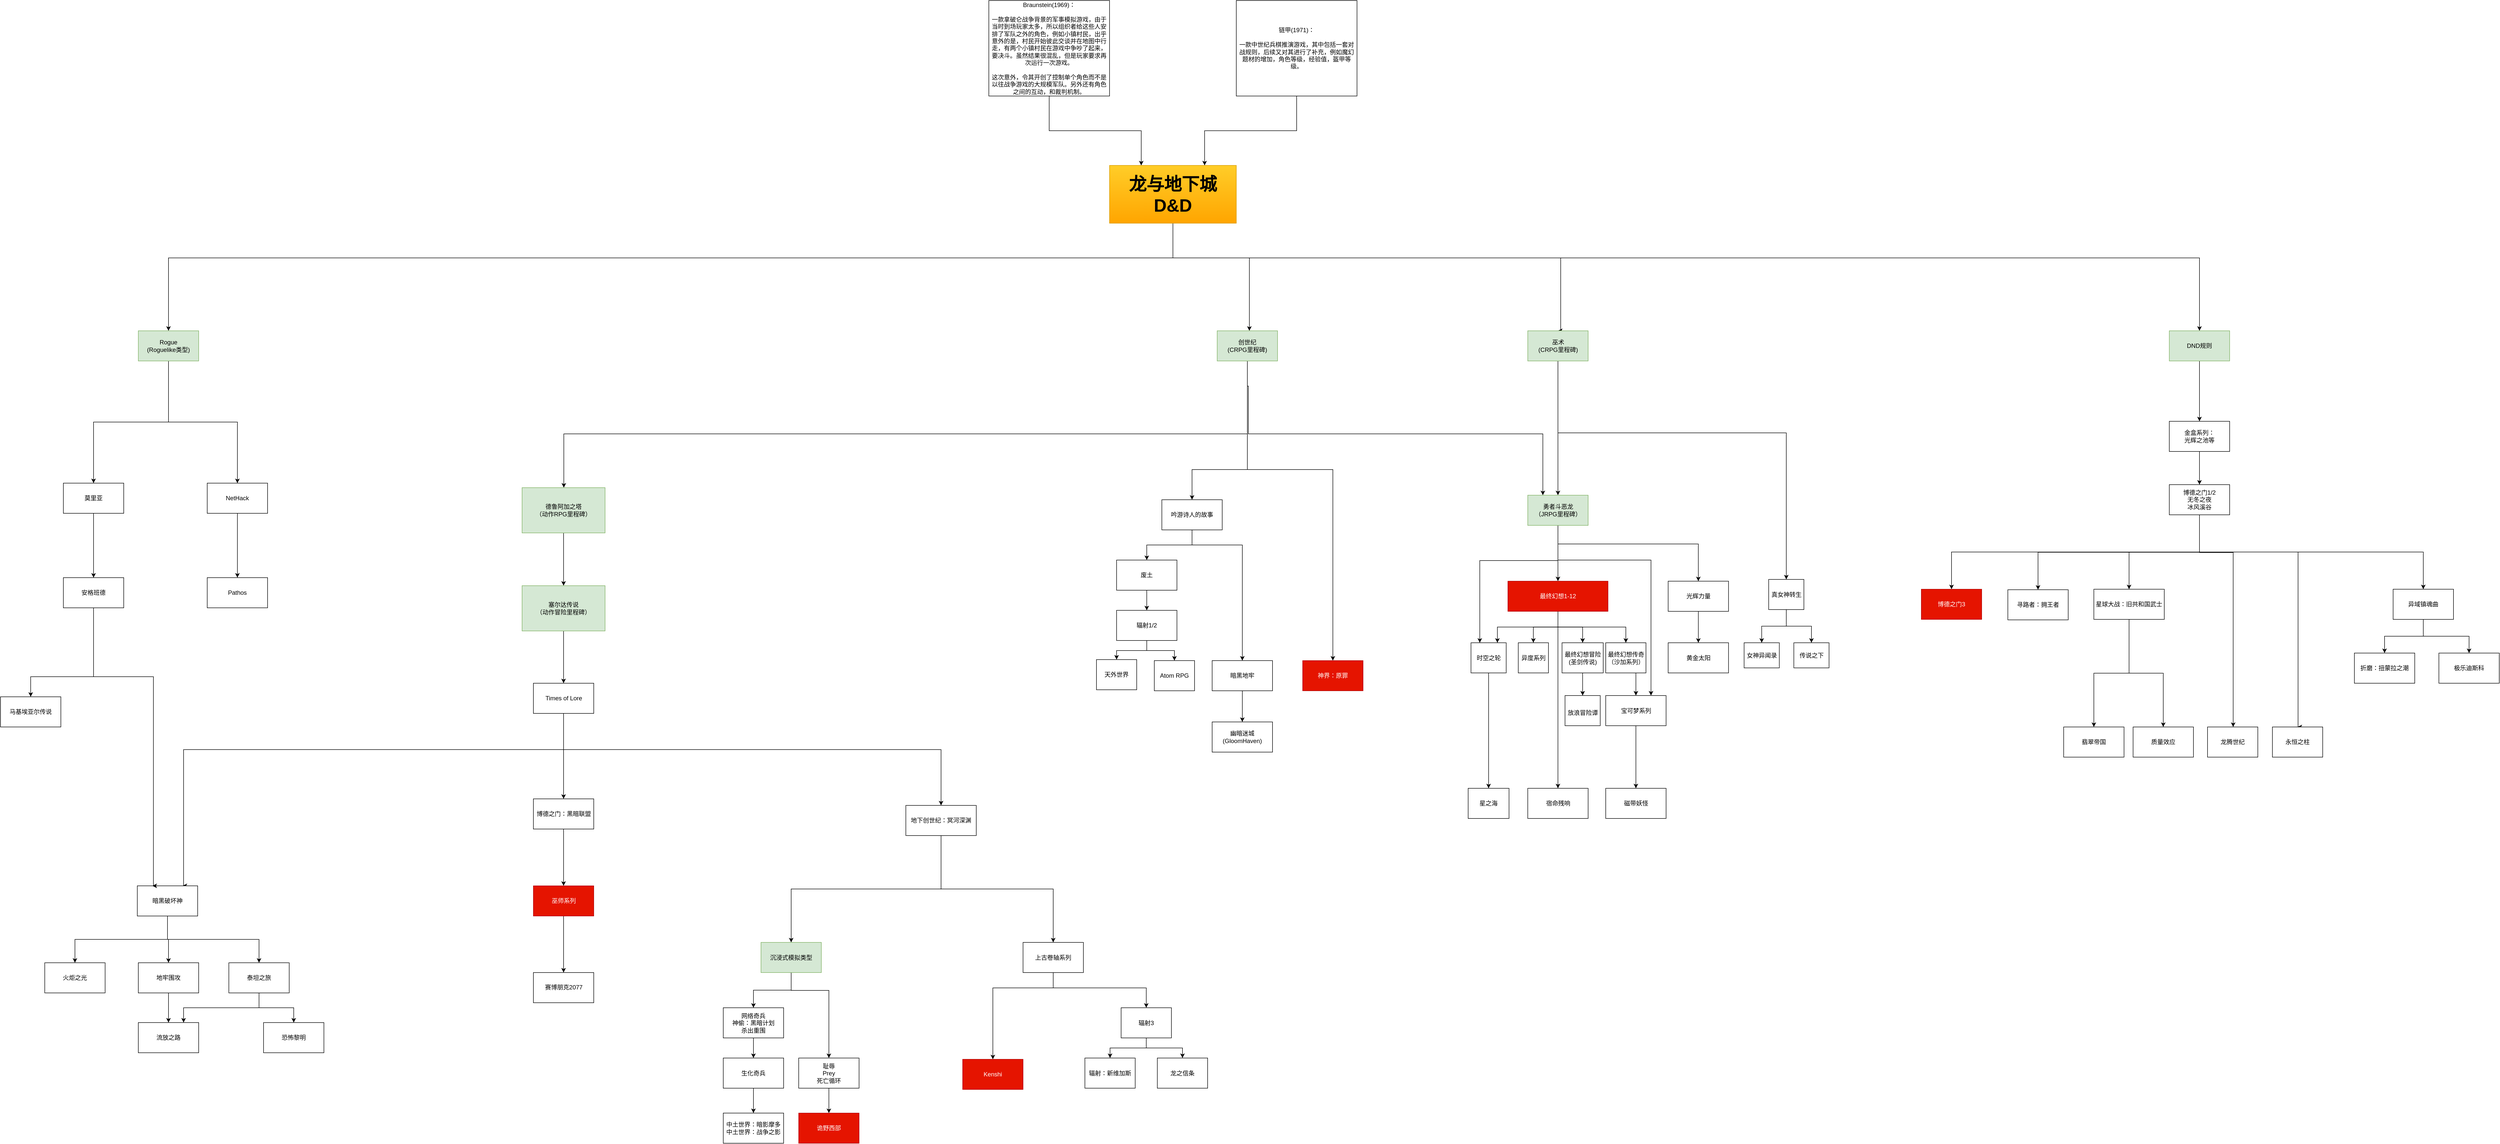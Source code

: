 <mxfile version="23.1.5" type="github">
  <diagram id="w-nJ-eyJlRG34p8Wt6uV" name="第 1 页">
    <mxGraphModel dx="7580" dy="3470" grid="0" gridSize="10" guides="1" tooltips="1" connect="1" arrows="1" fold="1" page="0" pageScale="1" pageWidth="827" pageHeight="1169" math="0" shadow="0">
      <root>
        <mxCell id="0" />
        <mxCell id="1" parent="0" />
        <mxCell id="O51LmECOLkoYSxK84_-_-6" style="edgeStyle=orthogonalEdgeStyle;rounded=0;orthogonalLoop=1;jettySize=auto;html=1;exitX=0.5;exitY=1;exitDx=0;exitDy=0;" parent="1" source="O51LmECOLkoYSxK84_-_-1" target="O51LmECOLkoYSxK84_-_-4" edge="1">
          <mxGeometry relative="1" as="geometry">
            <Array as="points">
              <mxPoint x="20" y="110" />
              <mxPoint x="172" y="110" />
            </Array>
          </mxGeometry>
        </mxCell>
        <mxCell id="O51LmECOLkoYSxK84_-_-15" style="edgeStyle=orthogonalEdgeStyle;rounded=0;orthogonalLoop=1;jettySize=auto;html=1;entryX=0.5;entryY=0;entryDx=0;entryDy=0;" parent="1" source="O51LmECOLkoYSxK84_-_-1" target="O51LmECOLkoYSxK84_-_-14" edge="1">
          <mxGeometry relative="1" as="geometry">
            <Array as="points">
              <mxPoint x="20" y="110" />
              <mxPoint x="2061" y="110" />
            </Array>
          </mxGeometry>
        </mxCell>
        <mxCell id="O51LmECOLkoYSxK84_-_-43" style="edgeStyle=orthogonalEdgeStyle;rounded=0;orthogonalLoop=1;jettySize=auto;html=1;entryX=0.5;entryY=0;entryDx=0;entryDy=0;" parent="1" source="O51LmECOLkoYSxK84_-_-1" target="-TDDyAZX5vg_yCtTEK7J-29" edge="1">
          <mxGeometry relative="1" as="geometry">
            <Array as="points">
              <mxPoint x="20" y="110" />
              <mxPoint x="-1977" y="110" />
            </Array>
          </mxGeometry>
        </mxCell>
        <mxCell id="-TDDyAZX5vg_yCtTEK7J-27" style="edgeStyle=orthogonalEdgeStyle;rounded=0;orthogonalLoop=1;jettySize=auto;html=1;exitX=0.5;exitY=1;exitDx=0;exitDy=0;entryX=0.5;entryY=0;entryDx=0;entryDy=0;" parent="1" source="O51LmECOLkoYSxK84_-_-1" target="O51LmECOLkoYSxK84_-_-5" edge="1">
          <mxGeometry relative="1" as="geometry">
            <Array as="points">
              <mxPoint x="20" y="110" />
              <mxPoint x="791" y="110" />
            </Array>
          </mxGeometry>
        </mxCell>
        <mxCell id="O51LmECOLkoYSxK84_-_-1" value="&lt;font style=&quot;font-size: 35px;&quot;&gt;&lt;b&gt;&lt;font style=&quot;font-size: 35px;&quot;&gt;龙与地下城&lt;/font&gt;D&amp;amp;D&lt;/b&gt;&lt;/font&gt;" style="rounded=0;whiteSpace=wrap;html=1;fillColor=#ffcd28;strokeColor=#d79b00;gradientColor=#ffa500;" parent="1" vertex="1">
          <mxGeometry x="-106" y="-74" width="252" height="115" as="geometry" />
        </mxCell>
        <mxCell id="GkkZgiXeQc9Gm0APtSh3-34" style="edgeStyle=orthogonalEdgeStyle;rounded=0;orthogonalLoop=1;jettySize=auto;html=1;exitX=0.5;exitY=1;exitDx=0;exitDy=0;entryX=0.5;entryY=0;entryDx=0;entryDy=0;" parent="1" source="O51LmECOLkoYSxK84_-_-4" target="GkkZgiXeQc9Gm0APtSh3-33" edge="1">
          <mxGeometry relative="1" as="geometry">
            <Array as="points">
              <mxPoint x="168" y="531" />
              <mxPoint x="58" y="531" />
            </Array>
          </mxGeometry>
        </mxCell>
        <mxCell id="GkkZgiXeQc9Gm0APtSh3-66" style="edgeStyle=orthogonalEdgeStyle;rounded=0;orthogonalLoop=1;jettySize=auto;html=1;exitX=0.5;exitY=1;exitDx=0;exitDy=0;entryX=0.5;entryY=0;entryDx=0;entryDy=0;" parent="1" source="O51LmECOLkoYSxK84_-_-4" target="GkkZgiXeQc9Gm0APtSh3-62" edge="1">
          <mxGeometry relative="1" as="geometry">
            <Array as="points">
              <mxPoint x="168" y="531" />
              <mxPoint x="338" y="531" />
            </Array>
          </mxGeometry>
        </mxCell>
        <mxCell id="GkkZgiXeQc9Gm0APtSh3-87" style="edgeStyle=orthogonalEdgeStyle;rounded=0;orthogonalLoop=1;jettySize=auto;html=1;exitX=0.5;exitY=1;exitDx=0;exitDy=0;" parent="1" source="O51LmECOLkoYSxK84_-_-4" target="O51LmECOLkoYSxK84_-_-29" edge="1">
          <mxGeometry relative="1" as="geometry">
            <Array as="points">
              <mxPoint x="168" y="460" />
              <mxPoint x="-1191" y="460" />
            </Array>
          </mxGeometry>
        </mxCell>
        <mxCell id="GkkZgiXeQc9Gm0APtSh3-88" style="edgeStyle=orthogonalEdgeStyle;rounded=0;orthogonalLoop=1;jettySize=auto;html=1;exitX=0.5;exitY=1;exitDx=0;exitDy=0;entryX=0.25;entryY=0;entryDx=0;entryDy=0;" parent="1" source="O51LmECOLkoYSxK84_-_-4" target="O51LmECOLkoYSxK84_-_-8" edge="1">
          <mxGeometry relative="1" as="geometry">
            <Array as="points">
              <mxPoint x="168" y="365" />
              <mxPoint x="170" y="365" />
              <mxPoint x="170" y="460" />
              <mxPoint x="756" y="460" />
            </Array>
          </mxGeometry>
        </mxCell>
        <mxCell id="O51LmECOLkoYSxK84_-_-4" value="&lt;div&gt;创世纪&lt;/div&gt;&lt;div&gt;(CRPG里程碑)&lt;br&gt;&lt;/div&gt;" style="rounded=0;whiteSpace=wrap;html=1;fillColor=#d5e8d4;strokeColor=#82b366;" parent="1" vertex="1">
          <mxGeometry x="108" y="255" width="120" height="60" as="geometry" />
        </mxCell>
        <mxCell id="GkkZgiXeQc9Gm0APtSh3-84" style="edgeStyle=orthogonalEdgeStyle;rounded=0;orthogonalLoop=1;jettySize=auto;html=1;exitX=0.5;exitY=1;exitDx=0;exitDy=0;entryX=0.5;entryY=0;entryDx=0;entryDy=0;" parent="1" source="O51LmECOLkoYSxK84_-_-5" target="GkkZgiXeQc9Gm0APtSh3-2" edge="1">
          <mxGeometry relative="1" as="geometry">
            <Array as="points">
              <mxPoint x="791" y="458" />
              <mxPoint x="1245" y="458" />
            </Array>
          </mxGeometry>
        </mxCell>
        <mxCell id="-TDDyAZX5vg_yCtTEK7J-61" style="edgeStyle=orthogonalEdgeStyle;rounded=0;orthogonalLoop=1;jettySize=auto;html=1;exitX=0.5;exitY=1;exitDx=0;exitDy=0;entryX=0.5;entryY=0;entryDx=0;entryDy=0;" parent="1" source="O51LmECOLkoYSxK84_-_-5" target="O51LmECOLkoYSxK84_-_-8" edge="1">
          <mxGeometry relative="1" as="geometry">
            <Array as="points">
              <mxPoint x="786" y="385" />
              <mxPoint x="786" y="385" />
            </Array>
          </mxGeometry>
        </mxCell>
        <mxCell id="O51LmECOLkoYSxK84_-_-5" value="&lt;div&gt;巫术&lt;/div&gt;&lt;div&gt;(CRPG里程碑)&lt;br&gt;&lt;/div&gt;" style="rounded=0;whiteSpace=wrap;html=1;fillColor=#d5e8d4;strokeColor=#82b366;" parent="1" vertex="1">
          <mxGeometry x="725.51" y="255" width="120" height="60" as="geometry" />
        </mxCell>
        <mxCell id="4LCnpBkKu6pFPKdTCTja-15" style="edgeStyle=orthogonalEdgeStyle;rounded=0;orthogonalLoop=1;jettySize=auto;html=1;exitX=0.5;exitY=1;exitDx=0;exitDy=0;entryX=0.5;entryY=0;entryDx=0;entryDy=0;" parent="1" source="O51LmECOLkoYSxK84_-_-8" target="EsOjQUVbrkSsDcICeVrX-1" edge="1">
          <mxGeometry relative="1" as="geometry" />
        </mxCell>
        <mxCell id="GkkZgiXeQc9Gm0APtSh3-78" style="edgeStyle=orthogonalEdgeStyle;rounded=0;orthogonalLoop=1;jettySize=auto;html=1;exitX=0.5;exitY=1;exitDx=0;exitDy=0;entryX=0.25;entryY=0;entryDx=0;entryDy=0;" parent="1" source="O51LmECOLkoYSxK84_-_-8" target="4LCnpBkKu6pFPKdTCTja-20" edge="1">
          <mxGeometry relative="1" as="geometry">
            <Array as="points">
              <mxPoint x="785.64" y="712" />
              <mxPoint x="629.64" y="712" />
            </Array>
          </mxGeometry>
        </mxCell>
        <mxCell id="GkkZgiXeQc9Gm0APtSh3-79" style="edgeStyle=orthogonalEdgeStyle;rounded=0;orthogonalLoop=1;jettySize=auto;html=1;exitX=0.5;exitY=1;exitDx=0;exitDy=0;entryX=0.75;entryY=0;entryDx=0;entryDy=0;" parent="1" source="O51LmECOLkoYSxK84_-_-8" target="4LCnpBkKu6pFPKdTCTja-3" edge="1">
          <mxGeometry relative="1" as="geometry">
            <Array as="points">
              <mxPoint x="785.64" y="711" />
              <mxPoint x="970.64" y="711" />
            </Array>
          </mxGeometry>
        </mxCell>
        <mxCell id="-TDDyAZX5vg_yCtTEK7J-46" style="edgeStyle=orthogonalEdgeStyle;rounded=0;orthogonalLoop=1;jettySize=auto;html=1;exitX=0.5;exitY=1;exitDx=0;exitDy=0;entryX=0.5;entryY=0;entryDx=0;entryDy=0;" parent="1" source="O51LmECOLkoYSxK84_-_-8" target="-TDDyAZX5vg_yCtTEK7J-19" edge="1">
          <mxGeometry relative="1" as="geometry">
            <Array as="points">
              <mxPoint x="785.64" y="679" />
              <mxPoint x="1064.64" y="679" />
            </Array>
          </mxGeometry>
        </mxCell>
        <mxCell id="O51LmECOLkoYSxK84_-_-8" value="&lt;div&gt;勇者斗恶龙&lt;/div&gt;&lt;div&gt;（JRPG里程碑）&lt;br&gt;&lt;/div&gt;" style="rounded=0;whiteSpace=wrap;html=1;fillColor=#d5e8d4;strokeColor=#82b366;" parent="1" vertex="1">
          <mxGeometry x="725.51" y="582" width="120" height="60" as="geometry" />
        </mxCell>
        <mxCell id="GkkZgiXeQc9Gm0APtSh3-57" style="edgeStyle=orthogonalEdgeStyle;rounded=0;orthogonalLoop=1;jettySize=auto;html=1;exitX=0.5;exitY=1;exitDx=0;exitDy=0;" parent="1" source="O51LmECOLkoYSxK84_-_-14" target="O51LmECOLkoYSxK84_-_-16" edge="1">
          <mxGeometry relative="1" as="geometry" />
        </mxCell>
        <mxCell id="O51LmECOLkoYSxK84_-_-14" value="DND规则" style="rounded=0;whiteSpace=wrap;html=1;fillColor=#d5e8d4;strokeColor=#82b366;" parent="1" vertex="1">
          <mxGeometry x="2001" y="255" width="120" height="60" as="geometry" />
        </mxCell>
        <mxCell id="-TDDyAZX5vg_yCtTEK7J-1" style="edgeStyle=orthogonalEdgeStyle;rounded=0;orthogonalLoop=1;jettySize=auto;html=1;exitX=0.5;exitY=1;exitDx=0;exitDy=0;entryX=0.5;entryY=0;entryDx=0;entryDy=0;" parent="1" source="O51LmECOLkoYSxK84_-_-16" target="O51LmECOLkoYSxK84_-_-17" edge="1">
          <mxGeometry relative="1" as="geometry" />
        </mxCell>
        <mxCell id="O51LmECOLkoYSxK84_-_-16" value="&lt;div&gt;金盒系列：&lt;/div&gt;&lt;div&gt;光辉之池等&lt;br&gt;&lt;/div&gt;" style="rounded=0;whiteSpace=wrap;html=1;" parent="1" vertex="1">
          <mxGeometry x="2001" y="435" width="120" height="60" as="geometry" />
        </mxCell>
        <mxCell id="GkkZgiXeQc9Gm0APtSh3-20" style="edgeStyle=orthogonalEdgeStyle;rounded=0;orthogonalLoop=1;jettySize=auto;html=1;exitX=0.5;exitY=1;exitDx=0;exitDy=0;" parent="1" source="O51LmECOLkoYSxK84_-_-17" target="4LCnpBkKu6pFPKdTCTja-29" edge="1">
          <mxGeometry relative="1" as="geometry" />
        </mxCell>
        <mxCell id="GkkZgiXeQc9Gm0APtSh3-21" style="edgeStyle=orthogonalEdgeStyle;rounded=0;orthogonalLoop=1;jettySize=auto;html=1;exitX=0.5;exitY=1;exitDx=0;exitDy=0;" parent="1" source="O51LmECOLkoYSxK84_-_-17" target="GkkZgiXeQc9Gm0APtSh3-22" edge="1">
          <mxGeometry relative="1" as="geometry">
            <mxPoint x="2141.0" y="669" as="targetPoint" />
            <Array as="points">
              <mxPoint x="2061" y="696" />
              <mxPoint x="2128" y="696" />
            </Array>
          </mxGeometry>
        </mxCell>
        <mxCell id="GkkZgiXeQc9Gm0APtSh3-30" style="edgeStyle=orthogonalEdgeStyle;rounded=0;orthogonalLoop=1;jettySize=auto;html=1;exitX=0.5;exitY=1;exitDx=0;exitDy=0;entryX=0.5;entryY=0;entryDx=0;entryDy=0;" parent="1" source="O51LmECOLkoYSxK84_-_-17" target="GkkZgiXeQc9Gm0APtSh3-29" edge="1">
          <mxGeometry relative="1" as="geometry">
            <Array as="points">
              <mxPoint x="2061" y="695" />
              <mxPoint x="2257" y="695" />
            </Array>
          </mxGeometry>
        </mxCell>
        <mxCell id="-TDDyAZX5vg_yCtTEK7J-24" style="edgeStyle=orthogonalEdgeStyle;rounded=0;orthogonalLoop=1;jettySize=auto;html=1;exitX=0.5;exitY=1;exitDx=0;exitDy=0;" parent="1" source="O51LmECOLkoYSxK84_-_-17" target="O51LmECOLkoYSxK84_-_-19" edge="1">
          <mxGeometry relative="1" as="geometry" />
        </mxCell>
        <mxCell id="-TDDyAZX5vg_yCtTEK7J-26" style="edgeStyle=orthogonalEdgeStyle;rounded=0;orthogonalLoop=1;jettySize=auto;html=1;exitX=0.5;exitY=1;exitDx=0;exitDy=0;entryX=0.5;entryY=0;entryDx=0;entryDy=0;" parent="1" source="O51LmECOLkoYSxK84_-_-17" target="O51LmECOLkoYSxK84_-_-22" edge="1">
          <mxGeometry relative="1" as="geometry" />
        </mxCell>
        <mxCell id="-TDDyAZX5vg_yCtTEK7J-28" style="edgeStyle=orthogonalEdgeStyle;rounded=0;orthogonalLoop=1;jettySize=auto;html=1;exitX=0.5;exitY=1;exitDx=0;exitDy=0;" parent="1" source="O51LmECOLkoYSxK84_-_-17" target="O51LmECOLkoYSxK84_-_-61" edge="1">
          <mxGeometry relative="1" as="geometry" />
        </mxCell>
        <mxCell id="O51LmECOLkoYSxK84_-_-17" value="&lt;div&gt;博德之门1/2&lt;/div&gt;&lt;div&gt;无冬之夜&lt;/div&gt;&lt;div&gt;冰风溪谷&lt;br&gt;&lt;/div&gt;" style="rounded=0;whiteSpace=wrap;html=1;" parent="1" vertex="1">
          <mxGeometry x="2001" y="561" width="120" height="60" as="geometry" />
        </mxCell>
        <mxCell id="O51LmECOLkoYSxK84_-_-19" value="博德之门3" style="rounded=0;whiteSpace=wrap;html=1;fillColor=#e51400;fontColor=#ffffff;strokeColor=#B20000;" parent="1" vertex="1">
          <mxGeometry x="1508" y="769" width="120" height="60" as="geometry" />
        </mxCell>
        <mxCell id="4LCnpBkKu6pFPKdTCTja-23" style="edgeStyle=orthogonalEdgeStyle;rounded=0;orthogonalLoop=1;jettySize=auto;html=1;exitX=0.5;exitY=1;exitDx=0;exitDy=0;entryX=0.5;entryY=0;entryDx=0;entryDy=0;" parent="1" source="O51LmECOLkoYSxK84_-_-22" target="O51LmECOLkoYSxK84_-_-23" edge="1">
          <mxGeometry relative="1" as="geometry" />
        </mxCell>
        <mxCell id="GkkZgiXeQc9Gm0APtSh3-55" style="edgeStyle=orthogonalEdgeStyle;rounded=0;orthogonalLoop=1;jettySize=auto;html=1;exitX=0.5;exitY=1;exitDx=0;exitDy=0;entryX=0.5;entryY=0;entryDx=0;entryDy=0;" parent="1" source="O51LmECOLkoYSxK84_-_-22" target="GkkZgiXeQc9Gm0APtSh3-54" edge="1">
          <mxGeometry relative="1" as="geometry" />
        </mxCell>
        <mxCell id="O51LmECOLkoYSxK84_-_-22" value="异域镇魂曲" style="rounded=0;whiteSpace=wrap;html=1;" parent="1" vertex="1">
          <mxGeometry x="2446" y="769" width="120" height="60" as="geometry" />
        </mxCell>
        <mxCell id="O51LmECOLkoYSxK84_-_-23" value="极乐迪斯科" style="rounded=0;whiteSpace=wrap;html=1;" parent="1" vertex="1">
          <mxGeometry x="2537" y="896" width="120" height="60" as="geometry" />
        </mxCell>
        <mxCell id="GkkZgiXeQc9Gm0APtSh3-26" style="edgeStyle=orthogonalEdgeStyle;rounded=0;orthogonalLoop=1;jettySize=auto;html=1;exitX=0.5;exitY=1;exitDx=0;exitDy=0;" parent="1" source="O51LmECOLkoYSxK84_-_-26" target="O51LmECOLkoYSxK84_-_-37" edge="1">
          <mxGeometry relative="1" as="geometry" />
        </mxCell>
        <mxCell id="GkkZgiXeQc9Gm0APtSh3-65" style="edgeStyle=orthogonalEdgeStyle;rounded=0;orthogonalLoop=1;jettySize=auto;html=1;exitX=0.5;exitY=1;exitDx=0;exitDy=0;entryX=0.5;entryY=0;entryDx=0;entryDy=0;" parent="1" source="O51LmECOLkoYSxK84_-_-26" target="O51LmECOLkoYSxK84_-_-39" edge="1">
          <mxGeometry relative="1" as="geometry" />
        </mxCell>
        <mxCell id="O51LmECOLkoYSxK84_-_-26" value="地下创世纪：冥河深渊" style="rounded=0;whiteSpace=wrap;html=1;" parent="1" vertex="1">
          <mxGeometry x="-511" y="1199" width="140" height="60" as="geometry" />
        </mxCell>
        <mxCell id="O51LmECOLkoYSxK84_-_-32" style="edgeStyle=orthogonalEdgeStyle;rounded=0;orthogonalLoop=1;jettySize=auto;html=1;entryX=0.5;entryY=0;entryDx=0;entryDy=0;" parent="1" source="O51LmECOLkoYSxK84_-_-29" target="O51LmECOLkoYSxK84_-_-31" edge="1">
          <mxGeometry relative="1" as="geometry" />
        </mxCell>
        <mxCell id="O51LmECOLkoYSxK84_-_-29" value="&lt;div&gt;德鲁阿加之塔&lt;/div&gt;&lt;div&gt;（动作RPG里程碑）&lt;br&gt;&lt;/div&gt;" style="rounded=0;whiteSpace=wrap;html=1;fillColor=#d5e8d4;strokeColor=#82b366;" parent="1" vertex="1">
          <mxGeometry x="-1274" y="567" width="165" height="90" as="geometry" />
        </mxCell>
        <mxCell id="O51LmECOLkoYSxK84_-_-35" style="edgeStyle=orthogonalEdgeStyle;rounded=0;orthogonalLoop=1;jettySize=auto;html=1;exitX=0.5;exitY=1;exitDx=0;exitDy=0;entryX=0.5;entryY=0;entryDx=0;entryDy=0;" parent="1" source="O51LmECOLkoYSxK84_-_-31" target="O51LmECOLkoYSxK84_-_-33" edge="1">
          <mxGeometry relative="1" as="geometry" />
        </mxCell>
        <mxCell id="O51LmECOLkoYSxK84_-_-31" value="&lt;div&gt;塞尔达传说&lt;/div&gt;&lt;div&gt;（动作冒险里程碑）&lt;br&gt;&lt;/div&gt;" style="rounded=0;whiteSpace=wrap;html=1;fillColor=#d5e8d4;strokeColor=#82b366;" parent="1" vertex="1">
          <mxGeometry x="-1274" y="762" width="165" height="90" as="geometry" />
        </mxCell>
        <mxCell id="O51LmECOLkoYSxK84_-_-55" style="edgeStyle=orthogonalEdgeStyle;rounded=0;orthogonalLoop=1;jettySize=auto;html=1;exitX=0.5;exitY=1;exitDx=0;exitDy=0;" parent="1" source="O51LmECOLkoYSxK84_-_-33" target="O51LmECOLkoYSxK84_-_-48" edge="1">
          <mxGeometry relative="1" as="geometry" />
        </mxCell>
        <mxCell id="GkkZgiXeQc9Gm0APtSh3-85" style="edgeStyle=orthogonalEdgeStyle;rounded=0;orthogonalLoop=1;jettySize=auto;html=1;exitX=0.5;exitY=1;exitDx=0;exitDy=0;entryX=0.75;entryY=0;entryDx=0;entryDy=0;" parent="1" source="O51LmECOLkoYSxK84_-_-33" target="O51LmECOLkoYSxK84_-_-46" edge="1">
          <mxGeometry relative="1" as="geometry">
            <Array as="points">
              <mxPoint x="-1191" y="1088" />
              <mxPoint x="-1947" y="1088" />
              <mxPoint x="-1947" y="1359" />
            </Array>
          </mxGeometry>
        </mxCell>
        <mxCell id="GkkZgiXeQc9Gm0APtSh3-86" style="edgeStyle=orthogonalEdgeStyle;rounded=0;orthogonalLoop=1;jettySize=auto;html=1;exitX=0.5;exitY=1;exitDx=0;exitDy=0;entryX=0.5;entryY=0;entryDx=0;entryDy=0;" parent="1" source="O51LmECOLkoYSxK84_-_-33" target="O51LmECOLkoYSxK84_-_-26" edge="1">
          <mxGeometry relative="1" as="geometry">
            <Array as="points">
              <mxPoint x="-1191" y="1088" />
              <mxPoint x="-441" y="1088" />
            </Array>
          </mxGeometry>
        </mxCell>
        <mxCell id="O51LmECOLkoYSxK84_-_-33" value="Times of Lore" style="rounded=0;whiteSpace=wrap;html=1;" parent="1" vertex="1">
          <mxGeometry x="-1251.5" y="956" width="120" height="60" as="geometry" />
        </mxCell>
        <mxCell id="GkkZgiXeQc9Gm0APtSh3-25" style="edgeStyle=orthogonalEdgeStyle;rounded=0;orthogonalLoop=1;jettySize=auto;html=1;exitX=0.5;exitY=1;exitDx=0;exitDy=0;entryX=0.5;entryY=0;entryDx=0;entryDy=0;" parent="1" source="O51LmECOLkoYSxK84_-_-37" target="GkkZgiXeQc9Gm0APtSh3-12" edge="1">
          <mxGeometry relative="1" as="geometry">
            <Array as="points">
              <mxPoint x="-218" y="1562" />
              <mxPoint x="-33" y="1562" />
            </Array>
          </mxGeometry>
        </mxCell>
        <mxCell id="-TDDyAZX5vg_yCtTEK7J-53" style="edgeStyle=orthogonalEdgeStyle;rounded=0;orthogonalLoop=1;jettySize=auto;html=1;exitX=0.5;exitY=1;exitDx=0;exitDy=0;" parent="1" source="O51LmECOLkoYSxK84_-_-37" target="EsOjQUVbrkSsDcICeVrX-3" edge="1">
          <mxGeometry relative="1" as="geometry">
            <Array as="points">
              <mxPoint x="-218" y="1562" />
              <mxPoint x="-338" y="1562" />
            </Array>
          </mxGeometry>
        </mxCell>
        <mxCell id="O51LmECOLkoYSxK84_-_-37" value="上古卷轴系列" style="rounded=0;whiteSpace=wrap;html=1;" parent="1" vertex="1">
          <mxGeometry x="-278" y="1471.5" width="120" height="60" as="geometry" />
        </mxCell>
        <mxCell id="GkkZgiXeQc9Gm0APtSh3-7" style="edgeStyle=orthogonalEdgeStyle;rounded=0;orthogonalLoop=1;jettySize=auto;html=1;exitX=0.5;exitY=1;exitDx=0;exitDy=0;" parent="1" source="O51LmECOLkoYSxK84_-_-39" target="GkkZgiXeQc9Gm0APtSh3-6" edge="1">
          <mxGeometry relative="1" as="geometry" />
        </mxCell>
        <mxCell id="GkkZgiXeQc9Gm0APtSh3-9" style="edgeStyle=orthogonalEdgeStyle;rounded=0;orthogonalLoop=1;jettySize=auto;html=1;exitX=0.5;exitY=1;exitDx=0;exitDy=0;entryX=0.5;entryY=0;entryDx=0;entryDy=0;" parent="1" source="O51LmECOLkoYSxK84_-_-39" target="GkkZgiXeQc9Gm0APtSh3-8" edge="1">
          <mxGeometry relative="1" as="geometry">
            <Array as="points">
              <mxPoint x="-739" y="1567" />
              <mxPoint x="-664" y="1567" />
            </Array>
          </mxGeometry>
        </mxCell>
        <mxCell id="O51LmECOLkoYSxK84_-_-39" value="沉浸式模拟类型" style="rounded=0;whiteSpace=wrap;html=1;fillColor=#d5e8d4;strokeColor=#82b366;" parent="1" vertex="1">
          <mxGeometry x="-799" y="1471.5" width="120" height="60" as="geometry" />
        </mxCell>
        <mxCell id="-TDDyAZX5vg_yCtTEK7J-5" style="edgeStyle=orthogonalEdgeStyle;rounded=0;orthogonalLoop=1;jettySize=auto;html=1;exitX=0.5;exitY=1;exitDx=0;exitDy=0;entryX=0.5;entryY=0;entryDx=0;entryDy=0;" parent="1" source="O51LmECOLkoYSxK84_-_-46" target="-TDDyAZX5vg_yCtTEK7J-4" edge="1">
          <mxGeometry relative="1" as="geometry" />
        </mxCell>
        <mxCell id="-TDDyAZX5vg_yCtTEK7J-7" style="edgeStyle=orthogonalEdgeStyle;rounded=0;orthogonalLoop=1;jettySize=auto;html=1;exitX=0.5;exitY=1;exitDx=0;exitDy=0;entryX=0.5;entryY=0;entryDx=0;entryDy=0;" parent="1" source="O51LmECOLkoYSxK84_-_-46" target="-TDDyAZX5vg_yCtTEK7J-6" edge="1">
          <mxGeometry relative="1" as="geometry" />
        </mxCell>
        <mxCell id="-TDDyAZX5vg_yCtTEK7J-11" style="edgeStyle=orthogonalEdgeStyle;rounded=0;orthogonalLoop=1;jettySize=auto;html=1;exitX=0.5;exitY=1;exitDx=0;exitDy=0;entryX=0.5;entryY=0;entryDx=0;entryDy=0;" parent="1" source="O51LmECOLkoYSxK84_-_-46" target="-TDDyAZX5vg_yCtTEK7J-10" edge="1">
          <mxGeometry relative="1" as="geometry" />
        </mxCell>
        <mxCell id="O51LmECOLkoYSxK84_-_-46" value="暗黑破坏神" style="rounded=0;whiteSpace=wrap;html=1;" parent="1" vertex="1">
          <mxGeometry x="-2039" y="1359" width="120" height="60" as="geometry" />
        </mxCell>
        <mxCell id="O51LmECOLkoYSxK84_-_-51" style="edgeStyle=orthogonalEdgeStyle;rounded=0;orthogonalLoop=1;jettySize=auto;html=1;exitX=0.5;exitY=1;exitDx=0;exitDy=0;" parent="1" source="O51LmECOLkoYSxK84_-_-48" target="O51LmECOLkoYSxK84_-_-50" edge="1">
          <mxGeometry relative="1" as="geometry" />
        </mxCell>
        <mxCell id="O51LmECOLkoYSxK84_-_-48" value="博德之门：黑暗联盟" style="rounded=0;whiteSpace=wrap;html=1;" parent="1" vertex="1">
          <mxGeometry x="-1251.5" y="1186" width="120" height="60" as="geometry" />
        </mxCell>
        <mxCell id="-TDDyAZX5vg_yCtTEK7J-47" style="edgeStyle=orthogonalEdgeStyle;rounded=0;orthogonalLoop=1;jettySize=auto;html=1;exitX=0.5;exitY=1;exitDx=0;exitDy=0;" parent="1" source="O51LmECOLkoYSxK84_-_-50" target="-TDDyAZX5vg_yCtTEK7J-48" edge="1">
          <mxGeometry relative="1" as="geometry">
            <mxPoint x="-1192" y="1549.667" as="targetPoint" />
          </mxGeometry>
        </mxCell>
        <mxCell id="O51LmECOLkoYSxK84_-_-50" value="巫师系列" style="rounded=0;whiteSpace=wrap;html=1;fillColor=#e51400;fontColor=#ffffff;strokeColor=#B20000;" parent="1" vertex="1">
          <mxGeometry x="-1251.5" y="1359" width="120" height="60" as="geometry" />
        </mxCell>
        <mxCell id="O51LmECOLkoYSxK84_-_-60" style="edgeStyle=orthogonalEdgeStyle;rounded=0;orthogonalLoop=1;jettySize=auto;html=1;entryX=0.5;entryY=0;entryDx=0;entryDy=0;" parent="1" source="O51LmECOLkoYSxK84_-_-57" target="O51LmECOLkoYSxK84_-_-59" edge="1">
          <mxGeometry relative="1" as="geometry" />
        </mxCell>
        <mxCell id="O51LmECOLkoYSxK84_-_-57" value="废土" style="rounded=0;whiteSpace=wrap;html=1;" parent="1" vertex="1">
          <mxGeometry x="-92" y="711" width="120" height="60" as="geometry" />
        </mxCell>
        <mxCell id="GkkZgiXeQc9Gm0APtSh3-31" style="edgeStyle=orthogonalEdgeStyle;rounded=0;orthogonalLoop=1;jettySize=auto;html=1;exitX=0.5;exitY=1;exitDx=0;exitDy=0;" parent="1" source="O51LmECOLkoYSxK84_-_-59" target="GkkZgiXeQc9Gm0APtSh3-32" edge="1">
          <mxGeometry relative="1" as="geometry">
            <mxPoint x="-32.333" y="921" as="targetPoint" />
          </mxGeometry>
        </mxCell>
        <mxCell id="-TDDyAZX5vg_yCtTEK7J-50" style="edgeStyle=orthogonalEdgeStyle;rounded=0;orthogonalLoop=1;jettySize=auto;html=1;exitX=0.5;exitY=1;exitDx=0;exitDy=0;entryX=0.5;entryY=0;entryDx=0;entryDy=0;" parent="1" source="O51LmECOLkoYSxK84_-_-59" target="-TDDyAZX5vg_yCtTEK7J-49" edge="1">
          <mxGeometry relative="1" as="geometry" />
        </mxCell>
        <mxCell id="O51LmECOLkoYSxK84_-_-59" value="辐射1/2" style="rounded=0;whiteSpace=wrap;html=1;" parent="1" vertex="1">
          <mxGeometry x="-92" y="811" width="120" height="60" as="geometry" />
        </mxCell>
        <mxCell id="O51LmECOLkoYSxK84_-_-61" value="寻路者：拥王者" style="rounded=0;whiteSpace=wrap;html=1;" parent="1" vertex="1">
          <mxGeometry x="1680" y="770" width="120" height="60" as="geometry" />
        </mxCell>
        <mxCell id="GkkZgiXeQc9Gm0APtSh3-80" style="edgeStyle=orthogonalEdgeStyle;rounded=0;orthogonalLoop=1;jettySize=auto;html=1;exitX=0.5;exitY=1;exitDx=0;exitDy=0;entryX=0.75;entryY=0;entryDx=0;entryDy=0;" parent="1" source="EsOjQUVbrkSsDcICeVrX-1" target="4LCnpBkKu6pFPKdTCTja-20" edge="1">
          <mxGeometry relative="1" as="geometry" />
        </mxCell>
        <mxCell id="GkkZgiXeQc9Gm0APtSh3-81" style="edgeStyle=orthogonalEdgeStyle;rounded=0;orthogonalLoop=1;jettySize=auto;html=1;exitX=0.5;exitY=1;exitDx=0;exitDy=0;entryX=0.5;entryY=0;entryDx=0;entryDy=0;" parent="1" source="EsOjQUVbrkSsDcICeVrX-1" target="GkkZgiXeQc9Gm0APtSh3-17" edge="1">
          <mxGeometry relative="1" as="geometry" />
        </mxCell>
        <mxCell id="GkkZgiXeQc9Gm0APtSh3-82" style="edgeStyle=orthogonalEdgeStyle;rounded=0;orthogonalLoop=1;jettySize=auto;html=1;exitX=0.5;exitY=1;exitDx=0;exitDy=0;entryX=0.5;entryY=0;entryDx=0;entryDy=0;" parent="1" source="EsOjQUVbrkSsDcICeVrX-1" target="4LCnpBkKu6pFPKdTCTja-25" edge="1">
          <mxGeometry relative="1" as="geometry" />
        </mxCell>
        <mxCell id="GkkZgiXeQc9Gm0APtSh3-83" style="edgeStyle=orthogonalEdgeStyle;rounded=0;orthogonalLoop=1;jettySize=auto;html=1;exitX=0.5;exitY=1;exitDx=0;exitDy=0;" parent="1" source="EsOjQUVbrkSsDcICeVrX-1" target="4LCnpBkKu6pFPKdTCTja-1" edge="1">
          <mxGeometry relative="1" as="geometry" />
        </mxCell>
        <mxCell id="-TDDyAZX5vg_yCtTEK7J-57" style="edgeStyle=orthogonalEdgeStyle;rounded=0;orthogonalLoop=1;jettySize=auto;html=1;exitX=0.5;exitY=1;exitDx=0;exitDy=0;" parent="1" source="EsOjQUVbrkSsDcICeVrX-1" target="-TDDyAZX5vg_yCtTEK7J-58" edge="1">
          <mxGeometry relative="1" as="geometry">
            <mxPoint x="784.973" y="1083.667" as="targetPoint" />
          </mxGeometry>
        </mxCell>
        <mxCell id="EsOjQUVbrkSsDcICeVrX-1" value="最终幻想1-12" style="rounded=0;whiteSpace=wrap;html=1;fillColor=#e51400;fontColor=#ffffff;strokeColor=#B20000;" parent="1" vertex="1">
          <mxGeometry x="686.01" y="753" width="199" height="60" as="geometry" />
        </mxCell>
        <mxCell id="EsOjQUVbrkSsDcICeVrX-3" value="Kenshi" style="rounded=0;whiteSpace=wrap;html=1;fillColor=#e51400;fontColor=#ffffff;strokeColor=#B20000;" parent="1" vertex="1">
          <mxGeometry x="-398" y="1704" width="120" height="60" as="geometry" />
        </mxCell>
        <mxCell id="GkkZgiXeQc9Gm0APtSh3-51" style="edgeStyle=orthogonalEdgeStyle;rounded=0;orthogonalLoop=1;jettySize=auto;html=1;exitX=0.75;exitY=1;exitDx=0;exitDy=0;entryX=0.5;entryY=0;entryDx=0;entryDy=0;" parent="1" source="4LCnpBkKu6pFPKdTCTja-1" target="4LCnpBkKu6pFPKdTCTja-3" edge="1">
          <mxGeometry relative="1" as="geometry" />
        </mxCell>
        <mxCell id="4LCnpBkKu6pFPKdTCTja-1" value="&lt;div&gt;最终幻想传奇&lt;/div&gt;&lt;div&gt;（沙加系列）&lt;/div&gt;" style="rounded=0;whiteSpace=wrap;html=1;" parent="1" vertex="1">
          <mxGeometry x="880.51" y="875.5" width="80" height="60" as="geometry" />
        </mxCell>
        <mxCell id="-TDDyAZX5vg_yCtTEK7J-55" style="edgeStyle=orthogonalEdgeStyle;rounded=0;orthogonalLoop=1;jettySize=auto;html=1;exitX=0.5;exitY=1;exitDx=0;exitDy=0;" parent="1" source="4LCnpBkKu6pFPKdTCTja-3" target="-TDDyAZX5vg_yCtTEK7J-56" edge="1">
          <mxGeometry relative="1" as="geometry">
            <mxPoint x="939.973" y="1107" as="targetPoint" />
          </mxGeometry>
        </mxCell>
        <mxCell id="4LCnpBkKu6pFPKdTCTja-3" value="宝可梦系列" style="rounded=0;whiteSpace=wrap;html=1;" parent="1" vertex="1">
          <mxGeometry x="880.51" y="980.5" width="120" height="60" as="geometry" />
        </mxCell>
        <mxCell id="GkkZgiXeQc9Gm0APtSh3-39" style="edgeStyle=orthogonalEdgeStyle;rounded=0;orthogonalLoop=1;jettySize=auto;html=1;exitX=0.5;exitY=1;exitDx=0;exitDy=0;entryX=0.5;entryY=0;entryDx=0;entryDy=0;" parent="1" source="4LCnpBkKu6pFPKdTCTja-20" target="GkkZgiXeQc9Gm0APtSh3-38" edge="1">
          <mxGeometry relative="1" as="geometry" />
        </mxCell>
        <mxCell id="4LCnpBkKu6pFPKdTCTja-20" value="时空之轮" style="rounded=0;whiteSpace=wrap;html=1;" parent="1" vertex="1">
          <mxGeometry x="612.63" y="875.5" width="70" height="60" as="geometry" />
        </mxCell>
        <mxCell id="4LCnpBkKu6pFPKdTCTja-27" style="edgeStyle=orthogonalEdgeStyle;rounded=0;orthogonalLoop=1;jettySize=auto;html=1;exitX=0.5;exitY=1;exitDx=0;exitDy=0;entryX=0.5;entryY=0;entryDx=0;entryDy=0;" parent="1" source="4LCnpBkKu6pFPKdTCTja-25" target="4LCnpBkKu6pFPKdTCTja-26" edge="1">
          <mxGeometry relative="1" as="geometry" />
        </mxCell>
        <mxCell id="4LCnpBkKu6pFPKdTCTja-25" value="&lt;div&gt;最终幻想冒险&lt;/div&gt;&lt;div&gt;(圣剑传说)&lt;br&gt;&lt;/div&gt;" style="rounded=0;whiteSpace=wrap;html=1;" parent="1" vertex="1">
          <mxGeometry x="793.64" y="875.5" width="81.87" height="60" as="geometry" />
        </mxCell>
        <mxCell id="4LCnpBkKu6pFPKdTCTja-26" value="&lt;h1 dir=&quot;ltr&quot; lang=&quot;zh-Hans-CN&quot; class=&quot;firstHeading mw-first-heading&quot; id=&quot;firstHeading&quot;&gt;&lt;font style=&quot;font-size: 12px;&quot;&gt;&lt;span style=&quot;font-weight: normal;&quot;&gt;放浪冒险谭&lt;/span&gt;&lt;/font&gt;&lt;/h1&gt;" style="rounded=0;whiteSpace=wrap;html=1;" parent="1" vertex="1">
          <mxGeometry x="799.58" y="980.5" width="70" height="60" as="geometry" />
        </mxCell>
        <mxCell id="4LCnpBkKu6pFPKdTCTja-30" style="edgeStyle=orthogonalEdgeStyle;rounded=0;orthogonalLoop=1;jettySize=auto;html=1;exitX=0.5;exitY=1;exitDx=0;exitDy=0;" parent="1" source="4LCnpBkKu6pFPKdTCTja-29" target="4LCnpBkKu6pFPKdTCTja-31" edge="1">
          <mxGeometry relative="1" as="geometry">
            <mxPoint x="1891" y="979" as="targetPoint" />
          </mxGeometry>
        </mxCell>
        <mxCell id="-TDDyAZX5vg_yCtTEK7J-3" style="edgeStyle=orthogonalEdgeStyle;rounded=0;orthogonalLoop=1;jettySize=auto;html=1;exitX=0.5;exitY=1;exitDx=0;exitDy=0;entryX=0.5;entryY=0;entryDx=0;entryDy=0;" parent="1" source="4LCnpBkKu6pFPKdTCTja-29" target="-TDDyAZX5vg_yCtTEK7J-2" edge="1">
          <mxGeometry relative="1" as="geometry" />
        </mxCell>
        <mxCell id="4LCnpBkKu6pFPKdTCTja-29" value="星球大战：旧共和国武士" style="rounded=0;whiteSpace=wrap;html=1;" parent="1" vertex="1">
          <mxGeometry x="1851" y="769" width="140" height="60" as="geometry" />
        </mxCell>
        <mxCell id="4LCnpBkKu6pFPKdTCTja-31" value="质量效应" style="rounded=0;whiteSpace=wrap;html=1;" parent="1" vertex="1">
          <mxGeometry x="1929" y="1043" width="120" height="60" as="geometry" />
        </mxCell>
        <mxCell id="GkkZgiXeQc9Gm0APtSh3-4" style="edgeStyle=orthogonalEdgeStyle;rounded=0;orthogonalLoop=1;jettySize=auto;html=1;exitX=0.5;exitY=1;exitDx=0;exitDy=0;" parent="1" source="GkkZgiXeQc9Gm0APtSh3-2" target="GkkZgiXeQc9Gm0APtSh3-5" edge="1">
          <mxGeometry relative="1" as="geometry">
            <mxPoint x="1264.51" y="898" as="targetPoint" />
          </mxGeometry>
        </mxCell>
        <mxCell id="GkkZgiXeQc9Gm0APtSh3-42" style="edgeStyle=orthogonalEdgeStyle;rounded=0;orthogonalLoop=1;jettySize=auto;html=1;exitX=0.5;exitY=1;exitDx=0;exitDy=0;entryX=0.5;entryY=0;entryDx=0;entryDy=0;" parent="1" source="GkkZgiXeQc9Gm0APtSh3-2" target="GkkZgiXeQc9Gm0APtSh3-41" edge="1">
          <mxGeometry relative="1" as="geometry" />
        </mxCell>
        <mxCell id="GkkZgiXeQc9Gm0APtSh3-2" value="真女神转生" style="rounded=0;whiteSpace=wrap;html=1;" parent="1" vertex="1">
          <mxGeometry x="1204.51" y="749.5" width="70" height="60" as="geometry" />
        </mxCell>
        <mxCell id="GkkZgiXeQc9Gm0APtSh3-5" value="女神异闻录" style="rounded=0;whiteSpace=wrap;html=1;" parent="1" vertex="1">
          <mxGeometry x="1155.64" y="875.5" width="70" height="50" as="geometry" />
        </mxCell>
        <mxCell id="GkkZgiXeQc9Gm0APtSh3-72" style="edgeStyle=orthogonalEdgeStyle;rounded=0;orthogonalLoop=1;jettySize=auto;html=1;exitX=0.5;exitY=1;exitDx=0;exitDy=0;entryX=0.5;entryY=0;entryDx=0;entryDy=0;" parent="1" source="GkkZgiXeQc9Gm0APtSh3-6" target="GkkZgiXeQc9Gm0APtSh3-71" edge="1">
          <mxGeometry relative="1" as="geometry" />
        </mxCell>
        <mxCell id="GkkZgiXeQc9Gm0APtSh3-6" value="&lt;div&gt;网络奇兵&lt;/div&gt;&lt;div&gt;神偷：黑暗计划&lt;/div&gt;&lt;div&gt;杀出重围&lt;br&gt;&lt;/div&gt;" style="rounded=0;whiteSpace=wrap;html=1;" parent="1" vertex="1">
          <mxGeometry x="-874" y="1601.5" width="120" height="60" as="geometry" />
        </mxCell>
        <mxCell id="GkkZgiXeQc9Gm0APtSh3-10" style="edgeStyle=orthogonalEdgeStyle;rounded=0;orthogonalLoop=1;jettySize=auto;html=1;exitX=0.5;exitY=1;exitDx=0;exitDy=0;" parent="1" source="GkkZgiXeQc9Gm0APtSh3-8" target="GkkZgiXeQc9Gm0APtSh3-11" edge="1">
          <mxGeometry relative="1" as="geometry">
            <mxPoint x="-664" y="1741.5" as="targetPoint" />
          </mxGeometry>
        </mxCell>
        <mxCell id="GkkZgiXeQc9Gm0APtSh3-8" value="&lt;div&gt;耻辱&lt;/div&gt;&lt;div&gt;Prey&lt;/div&gt;&lt;div&gt;死亡循环&lt;br&gt;&lt;/div&gt;" style="rounded=0;whiteSpace=wrap;html=1;" parent="1" vertex="1">
          <mxGeometry x="-724" y="1701.5" width="120" height="60" as="geometry" />
        </mxCell>
        <mxCell id="GkkZgiXeQc9Gm0APtSh3-11" value="诡野西部" style="rounded=0;whiteSpace=wrap;html=1;fillColor=#e51400;fontColor=#ffffff;strokeColor=#B20000;" parent="1" vertex="1">
          <mxGeometry x="-724" y="1811" width="120" height="60" as="geometry" />
        </mxCell>
        <mxCell id="GkkZgiXeQc9Gm0APtSh3-24" style="edgeStyle=orthogonalEdgeStyle;rounded=0;orthogonalLoop=1;jettySize=auto;html=1;exitX=0.5;exitY=1;exitDx=0;exitDy=0;" parent="1" source="GkkZgiXeQc9Gm0APtSh3-12" target="GkkZgiXeQc9Gm0APtSh3-15" edge="1">
          <mxGeometry relative="1" as="geometry" />
        </mxCell>
        <mxCell id="-TDDyAZX5vg_yCtTEK7J-52" style="edgeStyle=orthogonalEdgeStyle;rounded=0;orthogonalLoop=1;jettySize=auto;html=1;exitX=0.5;exitY=1;exitDx=0;exitDy=0;entryX=0.5;entryY=0;entryDx=0;entryDy=0;" parent="1" source="GkkZgiXeQc9Gm0APtSh3-12" target="-TDDyAZX5vg_yCtTEK7J-51" edge="1">
          <mxGeometry relative="1" as="geometry" />
        </mxCell>
        <mxCell id="GkkZgiXeQc9Gm0APtSh3-12" value="辐射3" style="rounded=0;whiteSpace=wrap;html=1;" parent="1" vertex="1">
          <mxGeometry x="-83" y="1601.5" width="100" height="60" as="geometry" />
        </mxCell>
        <mxCell id="GkkZgiXeQc9Gm0APtSh3-15" value="辐射：新维加斯" style="rounded=0;whiteSpace=wrap;html=1;" parent="1" vertex="1">
          <mxGeometry x="-155" y="1701.5" width="100" height="60" as="geometry" />
        </mxCell>
        <mxCell id="GkkZgiXeQc9Gm0APtSh3-17" value="异度系列" style="rounded=0;whiteSpace=wrap;html=1;" parent="1" vertex="1">
          <mxGeometry x="706.64" y="875.5" width="60" height="60" as="geometry" />
        </mxCell>
        <mxCell id="GkkZgiXeQc9Gm0APtSh3-22" value="龙腾世纪" style="rounded=0;whiteSpace=wrap;html=1;" parent="1" vertex="1">
          <mxGeometry x="2077" y="1043" width="100" height="60" as="geometry" />
        </mxCell>
        <mxCell id="GkkZgiXeQc9Gm0APtSh3-29" value="永恒之柱" style="rounded=0;whiteSpace=wrap;html=1;" parent="1" vertex="1">
          <mxGeometry x="2206" y="1043" width="100" height="60" as="geometry" />
        </mxCell>
        <mxCell id="GkkZgiXeQc9Gm0APtSh3-32" value="天外世界" style="rounded=0;whiteSpace=wrap;html=1;" parent="1" vertex="1">
          <mxGeometry x="-132" y="909" width="80" height="60" as="geometry" />
        </mxCell>
        <mxCell id="GkkZgiXeQc9Gm0APtSh3-35" style="edgeStyle=orthogonalEdgeStyle;rounded=0;orthogonalLoop=1;jettySize=auto;html=1;exitX=0.5;exitY=1;exitDx=0;exitDy=0;entryX=0.5;entryY=0;entryDx=0;entryDy=0;" parent="1" source="GkkZgiXeQc9Gm0APtSh3-33" target="O51LmECOLkoYSxK84_-_-57" edge="1">
          <mxGeometry relative="1" as="geometry" />
        </mxCell>
        <mxCell id="GkkZgiXeQc9Gm0APtSh3-40" style="edgeStyle=orthogonalEdgeStyle;rounded=0;orthogonalLoop=1;jettySize=auto;html=1;exitX=0.5;exitY=1;exitDx=0;exitDy=0;entryX=0.5;entryY=0;entryDx=0;entryDy=0;" parent="1" source="GkkZgiXeQc9Gm0APtSh3-33" target="GkkZgiXeQc9Gm0APtSh3-36" edge="1">
          <mxGeometry relative="1" as="geometry">
            <Array as="points">
              <mxPoint x="58" y="681" />
              <mxPoint x="158" y="681" />
              <mxPoint x="158" y="901" />
            </Array>
          </mxGeometry>
        </mxCell>
        <mxCell id="GkkZgiXeQc9Gm0APtSh3-33" value="吟游诗人的故事" style="rounded=0;whiteSpace=wrap;html=1;" parent="1" vertex="1">
          <mxGeometry x="-2" y="591" width="120" height="60" as="geometry" />
        </mxCell>
        <mxCell id="-TDDyAZX5vg_yCtTEK7J-59" style="edgeStyle=orthogonalEdgeStyle;rounded=0;orthogonalLoop=1;jettySize=auto;html=1;exitX=0.5;exitY=1;exitDx=0;exitDy=0;" parent="1" source="GkkZgiXeQc9Gm0APtSh3-36" target="-TDDyAZX5vg_yCtTEK7J-60" edge="1">
          <mxGeometry relative="1" as="geometry">
            <mxPoint x="158.412" y="1023" as="targetPoint" />
          </mxGeometry>
        </mxCell>
        <mxCell id="GkkZgiXeQc9Gm0APtSh3-36" value="暗黑地牢" style="rounded=0;whiteSpace=wrap;html=1;" parent="1" vertex="1">
          <mxGeometry x="98" y="911" width="120" height="60" as="geometry" />
        </mxCell>
        <mxCell id="GkkZgiXeQc9Gm0APtSh3-38" value="星之海" style="rounded=0;whiteSpace=wrap;html=1;" parent="1" vertex="1">
          <mxGeometry x="607" y="1165" width="81.25" height="60" as="geometry" />
        </mxCell>
        <mxCell id="GkkZgiXeQc9Gm0APtSh3-41" value="传说之下" style="rounded=0;whiteSpace=wrap;html=1;" parent="1" vertex="1">
          <mxGeometry x="1254.51" y="875.5" width="70" height="50" as="geometry" />
        </mxCell>
        <mxCell id="GkkZgiXeQc9Gm0APtSh3-54" value="折磨：扭蒙拉之潮" style="rounded=0;whiteSpace=wrap;html=1;" parent="1" vertex="1">
          <mxGeometry x="2369" y="896" width="120" height="60" as="geometry" />
        </mxCell>
        <mxCell id="GkkZgiXeQc9Gm0APtSh3-62" value="神界：原罪" style="rounded=0;whiteSpace=wrap;html=1;fillColor=#e51400;fontColor=#ffffff;strokeColor=#B20000;" parent="1" vertex="1">
          <mxGeometry x="278" y="911" width="120" height="60" as="geometry" />
        </mxCell>
        <mxCell id="GkkZgiXeQc9Gm0APtSh3-73" style="edgeStyle=orthogonalEdgeStyle;rounded=0;orthogonalLoop=1;jettySize=auto;html=1;exitX=0.5;exitY=1;exitDx=0;exitDy=0;" parent="1" source="GkkZgiXeQc9Gm0APtSh3-71" target="GkkZgiXeQc9Gm0APtSh3-74" edge="1">
          <mxGeometry relative="1" as="geometry">
            <mxPoint x="-814" y="1841" as="targetPoint" />
          </mxGeometry>
        </mxCell>
        <mxCell id="GkkZgiXeQc9Gm0APtSh3-71" value="生化奇兵" style="rounded=0;whiteSpace=wrap;html=1;" parent="1" vertex="1">
          <mxGeometry x="-874" y="1701.5" width="120" height="60" as="geometry" />
        </mxCell>
        <mxCell id="GkkZgiXeQc9Gm0APtSh3-74" value="&lt;div&gt;中土世界：暗影摩多&lt;/div&gt;&lt;div&gt;中土世界：战争之影&lt;br&gt;&lt;/div&gt;" style="rounded=0;whiteSpace=wrap;html=1;" parent="1" vertex="1">
          <mxGeometry x="-874" y="1811" width="120" height="60" as="geometry" />
        </mxCell>
        <mxCell id="-TDDyAZX5vg_yCtTEK7J-2" value="翡翠帝国" style="rounded=0;whiteSpace=wrap;html=1;" parent="1" vertex="1">
          <mxGeometry x="1791" y="1043" width="120" height="60" as="geometry" />
        </mxCell>
        <mxCell id="-TDDyAZX5vg_yCtTEK7J-4" value="火炬之光" style="rounded=0;whiteSpace=wrap;html=1;" parent="1" vertex="1">
          <mxGeometry x="-2223" y="1512" width="120" height="60" as="geometry" />
        </mxCell>
        <mxCell id="-TDDyAZX5vg_yCtTEK7J-8" style="edgeStyle=orthogonalEdgeStyle;rounded=0;orthogonalLoop=1;jettySize=auto;html=1;exitX=0.5;exitY=1;exitDx=0;exitDy=0;" parent="1" source="-TDDyAZX5vg_yCtTEK7J-6" target="-TDDyAZX5vg_yCtTEK7J-9" edge="1">
          <mxGeometry relative="1" as="geometry">
            <mxPoint x="-1847.905" y="1651.095" as="targetPoint" />
          </mxGeometry>
        </mxCell>
        <mxCell id="-TDDyAZX5vg_yCtTEK7J-15" style="edgeStyle=orthogonalEdgeStyle;rounded=0;orthogonalLoop=1;jettySize=auto;html=1;exitX=0.5;exitY=1;exitDx=0;exitDy=0;entryX=0.75;entryY=0;entryDx=0;entryDy=0;" parent="1" source="-TDDyAZX5vg_yCtTEK7J-6" target="-TDDyAZX5vg_yCtTEK7J-12" edge="1">
          <mxGeometry relative="1" as="geometry" />
        </mxCell>
        <mxCell id="-TDDyAZX5vg_yCtTEK7J-6" value="泰坦之旅" style="rounded=0;whiteSpace=wrap;html=1;" parent="1" vertex="1">
          <mxGeometry x="-1857" y="1512" width="120" height="60" as="geometry" />
        </mxCell>
        <mxCell id="-TDDyAZX5vg_yCtTEK7J-9" value="恐怖黎明" style="rounded=0;whiteSpace=wrap;html=1;" parent="1" vertex="1">
          <mxGeometry x="-1788.005" y="1630.995" width="120" height="60" as="geometry" />
        </mxCell>
        <mxCell id="-TDDyAZX5vg_yCtTEK7J-16" style="edgeStyle=orthogonalEdgeStyle;rounded=0;orthogonalLoop=1;jettySize=auto;html=1;exitX=0.5;exitY=1;exitDx=0;exitDy=0;entryX=0.5;entryY=0;entryDx=0;entryDy=0;" parent="1" source="-TDDyAZX5vg_yCtTEK7J-10" target="-TDDyAZX5vg_yCtTEK7J-12" edge="1">
          <mxGeometry relative="1" as="geometry" />
        </mxCell>
        <mxCell id="-TDDyAZX5vg_yCtTEK7J-10" value="地牢围攻" style="rounded=0;whiteSpace=wrap;html=1;" parent="1" vertex="1">
          <mxGeometry x="-2037" y="1512" width="120" height="60" as="geometry" />
        </mxCell>
        <mxCell id="-TDDyAZX5vg_yCtTEK7J-12" value="流放之路" style="rounded=0;whiteSpace=wrap;html=1;" parent="1" vertex="1">
          <mxGeometry x="-2037" y="1631" width="120" height="60" as="geometry" />
        </mxCell>
        <mxCell id="-TDDyAZX5vg_yCtTEK7J-20" style="edgeStyle=orthogonalEdgeStyle;rounded=0;orthogonalLoop=1;jettySize=auto;html=1;exitX=0.5;exitY=1;exitDx=0;exitDy=0;" parent="1" source="-TDDyAZX5vg_yCtTEK7J-19" target="-TDDyAZX5vg_yCtTEK7J-21" edge="1">
          <mxGeometry relative="1" as="geometry">
            <mxPoint x="1064.643" y="883.003" as="targetPoint" />
          </mxGeometry>
        </mxCell>
        <mxCell id="-TDDyAZX5vg_yCtTEK7J-19" value="光辉力量" style="rounded=0;whiteSpace=wrap;html=1;" parent="1" vertex="1">
          <mxGeometry x="1004.643" y="753.003" width="120" height="60" as="geometry" />
        </mxCell>
        <mxCell id="-TDDyAZX5vg_yCtTEK7J-21" value="黄金太阳" style="rounded=0;whiteSpace=wrap;html=1;" parent="1" vertex="1">
          <mxGeometry x="1004.643" y="875.503" width="120" height="60" as="geometry" />
        </mxCell>
        <mxCell id="-TDDyAZX5vg_yCtTEK7J-44" style="edgeStyle=orthogonalEdgeStyle;rounded=0;orthogonalLoop=1;jettySize=auto;html=1;exitX=0.5;exitY=1;exitDx=0;exitDy=0;" parent="1" source="-TDDyAZX5vg_yCtTEK7J-29" target="-TDDyAZX5vg_yCtTEK7J-33" edge="1">
          <mxGeometry relative="1" as="geometry" />
        </mxCell>
        <mxCell id="-TDDyAZX5vg_yCtTEK7J-45" style="edgeStyle=orthogonalEdgeStyle;rounded=0;orthogonalLoop=1;jettySize=auto;html=1;exitX=0.5;exitY=1;exitDx=0;exitDy=0;" parent="1" source="-TDDyAZX5vg_yCtTEK7J-29" target="-TDDyAZX5vg_yCtTEK7J-39" edge="1">
          <mxGeometry relative="1" as="geometry" />
        </mxCell>
        <mxCell id="-TDDyAZX5vg_yCtTEK7J-29" value="&lt;div&gt;Rogue&lt;/div&gt;&lt;div&gt;(Roguelike类型)&lt;br&gt;&lt;/div&gt;" style="rounded=0;whiteSpace=wrap;html=1;fillColor=#d5e8d4;strokeColor=#82b366;" parent="1" vertex="1">
          <mxGeometry x="-2037" y="255" width="120" height="60" as="geometry" />
        </mxCell>
        <mxCell id="-TDDyAZX5vg_yCtTEK7J-34" style="edgeStyle=orthogonalEdgeStyle;rounded=0;orthogonalLoop=1;jettySize=auto;html=1;exitX=0.5;exitY=1;exitDx=0;exitDy=0;" parent="1" source="-TDDyAZX5vg_yCtTEK7J-33" target="-TDDyAZX5vg_yCtTEK7J-35" edge="1">
          <mxGeometry relative="1" as="geometry">
            <mxPoint x="-2190" y="835.714" as="targetPoint" />
          </mxGeometry>
        </mxCell>
        <mxCell id="-TDDyAZX5vg_yCtTEK7J-33" value="莫里亚" style="rounded=0;whiteSpace=wrap;html=1;" parent="1" vertex="1">
          <mxGeometry x="-2186" y="558" width="120" height="60" as="geometry" />
        </mxCell>
        <mxCell id="-TDDyAZX5vg_yCtTEK7J-36" style="edgeStyle=orthogonalEdgeStyle;rounded=0;orthogonalLoop=1;jettySize=auto;html=1;exitX=0.5;exitY=1;exitDx=0;exitDy=0;" parent="1" source="-TDDyAZX5vg_yCtTEK7J-35" target="-TDDyAZX5vg_yCtTEK7J-37" edge="1">
          <mxGeometry relative="1" as="geometry">
            <mxPoint x="-2190" y="904.286" as="targetPoint" />
            <Array as="points">
              <mxPoint x="-2126" y="943" />
              <mxPoint x="-2251" y="943" />
            </Array>
          </mxGeometry>
        </mxCell>
        <mxCell id="-TDDyAZX5vg_yCtTEK7J-42" style="edgeStyle=orthogonalEdgeStyle;rounded=0;orthogonalLoop=1;jettySize=auto;html=1;exitX=0.5;exitY=1;exitDx=0;exitDy=0;entryX=0.25;entryY=0;entryDx=0;entryDy=0;" parent="1" source="-TDDyAZX5vg_yCtTEK7J-35" target="O51LmECOLkoYSxK84_-_-46" edge="1">
          <mxGeometry relative="1" as="geometry">
            <Array as="points">
              <mxPoint x="-2126" y="943" />
              <mxPoint x="-2007" y="943" />
            </Array>
          </mxGeometry>
        </mxCell>
        <mxCell id="-TDDyAZX5vg_yCtTEK7J-35" value="安格班德" style="rounded=0;whiteSpace=wrap;html=1;" parent="1" vertex="1">
          <mxGeometry x="-2186" y="746.004" width="120" height="60" as="geometry" />
        </mxCell>
        <mxCell id="-TDDyAZX5vg_yCtTEK7J-37" value="马基埃亚尔传说" style="rounded=0;whiteSpace=wrap;html=1;" parent="1" vertex="1">
          <mxGeometry x="-2311" y="982.996" width="120" height="60" as="geometry" />
        </mxCell>
        <mxCell id="-TDDyAZX5vg_yCtTEK7J-40" style="edgeStyle=orthogonalEdgeStyle;rounded=0;orthogonalLoop=1;jettySize=auto;html=1;exitX=0.5;exitY=1;exitDx=0;exitDy=0;" parent="1" source="-TDDyAZX5vg_yCtTEK7J-39" target="-TDDyAZX5vg_yCtTEK7J-41" edge="1">
          <mxGeometry relative="1" as="geometry">
            <mxPoint x="-1781" y="816" as="targetPoint" />
          </mxGeometry>
        </mxCell>
        <mxCell id="-TDDyAZX5vg_yCtTEK7J-39" value="NetHack" style="rounded=0;whiteSpace=wrap;html=1;" parent="1" vertex="1">
          <mxGeometry x="-1900" y="558.003" width="120" height="60" as="geometry" />
        </mxCell>
        <mxCell id="-TDDyAZX5vg_yCtTEK7J-41" value="Pathos" style="rounded=0;whiteSpace=wrap;html=1;" parent="1" vertex="1">
          <mxGeometry x="-1900" y="746" width="120" height="60" as="geometry" />
        </mxCell>
        <mxCell id="-TDDyAZX5vg_yCtTEK7J-48" value="赛博朋克2077" style="rounded=0;whiteSpace=wrap;html=1;" parent="1" vertex="1">
          <mxGeometry x="-1251.5" y="1531.497" width="120" height="60" as="geometry" />
        </mxCell>
        <mxCell id="-TDDyAZX5vg_yCtTEK7J-49" value="Atom RPG" style="rounded=0;whiteSpace=wrap;html=1;" parent="1" vertex="1">
          <mxGeometry x="-17" y="911" width="80" height="60" as="geometry" />
        </mxCell>
        <mxCell id="-TDDyAZX5vg_yCtTEK7J-51" value="龙之信条" style="rounded=0;whiteSpace=wrap;html=1;" parent="1" vertex="1">
          <mxGeometry x="-11" y="1701.5" width="100" height="60" as="geometry" />
        </mxCell>
        <mxCell id="-TDDyAZX5vg_yCtTEK7J-56" value="磁带妖怪" style="rounded=0;whiteSpace=wrap;html=1;" parent="1" vertex="1">
          <mxGeometry x="880.513" y="1165" width="120" height="60" as="geometry" />
        </mxCell>
        <mxCell id="-TDDyAZX5vg_yCtTEK7J-58" value="宿命残响" style="rounded=0;whiteSpace=wrap;html=1;" parent="1" vertex="1">
          <mxGeometry x="725.513" y="1164.997" width="120" height="60" as="geometry" />
        </mxCell>
        <mxCell id="-TDDyAZX5vg_yCtTEK7J-60" value="&lt;div&gt;幽暗迷城&lt;/div&gt;&lt;div&gt;(GloomHaven)&lt;br&gt;&lt;/div&gt;" style="rounded=0;whiteSpace=wrap;html=1;" parent="1" vertex="1">
          <mxGeometry x="98.002" y="1033" width="120" height="60" as="geometry" />
        </mxCell>
        <mxCell id="-TDDyAZX5vg_yCtTEK7J-65" style="edgeStyle=orthogonalEdgeStyle;rounded=0;orthogonalLoop=1;jettySize=auto;html=1;exitX=0.5;exitY=1;exitDx=0;exitDy=0;entryX=0.25;entryY=0;entryDx=0;entryDy=0;" parent="1" source="-TDDyAZX5vg_yCtTEK7J-62" target="O51LmECOLkoYSxK84_-_-1" edge="1">
          <mxGeometry relative="1" as="geometry" />
        </mxCell>
        <mxCell id="-TDDyAZX5vg_yCtTEK7J-62" value="&lt;div&gt;Braunstein(1969)：&lt;/div&gt;&lt;div&gt;&lt;br&gt;&lt;/div&gt;&lt;div&gt;一款拿破仑战争背景的军事模拟游戏，由于当时到场玩家太多，所以组织者给这些人安排了军队之外的角色，例如小镇村民，出乎意外的是，村民开始彼此交谈并在地图中行走，有两个小镇村民在游戏中争吵了起来，要决斗。虽然结果很混乱，但是玩家要求再次运行一次游戏。&lt;/div&gt;&lt;div&gt;&lt;br&gt;&lt;/div&gt;&lt;div&gt;这次意外，令其开创了控制单个角色而不是以往战争游戏的大规模军队。另外还有角色之间的互动，和裁判机制。&lt;br&gt;&lt;/div&gt;" style="rounded=0;whiteSpace=wrap;html=1;" parent="1" vertex="1">
          <mxGeometry x="-346" y="-402" width="240" height="190" as="geometry" />
        </mxCell>
        <mxCell id="-TDDyAZX5vg_yCtTEK7J-66" style="edgeStyle=orthogonalEdgeStyle;rounded=0;orthogonalLoop=1;jettySize=auto;html=1;exitX=0.5;exitY=1;exitDx=0;exitDy=0;entryX=0.75;entryY=0;entryDx=0;entryDy=0;" parent="1" source="-TDDyAZX5vg_yCtTEK7J-63" target="O51LmECOLkoYSxK84_-_-1" edge="1">
          <mxGeometry relative="1" as="geometry" />
        </mxCell>
        <mxCell id="-TDDyAZX5vg_yCtTEK7J-63" value="&lt;div&gt;链甲(1971)：&lt;/div&gt;&lt;div&gt;&lt;br&gt;&lt;/div&gt;一款中世纪兵棋推演游戏，其中包括一套对战规则，后续又对其进行了补充，例如魔幻题材的增加，角色等级，经验值，盔甲等级。" style="rounded=0;whiteSpace=wrap;html=1;" parent="1" vertex="1">
          <mxGeometry x="146" y="-402" width="240" height="190" as="geometry" />
        </mxCell>
      </root>
    </mxGraphModel>
  </diagram>
</mxfile>

